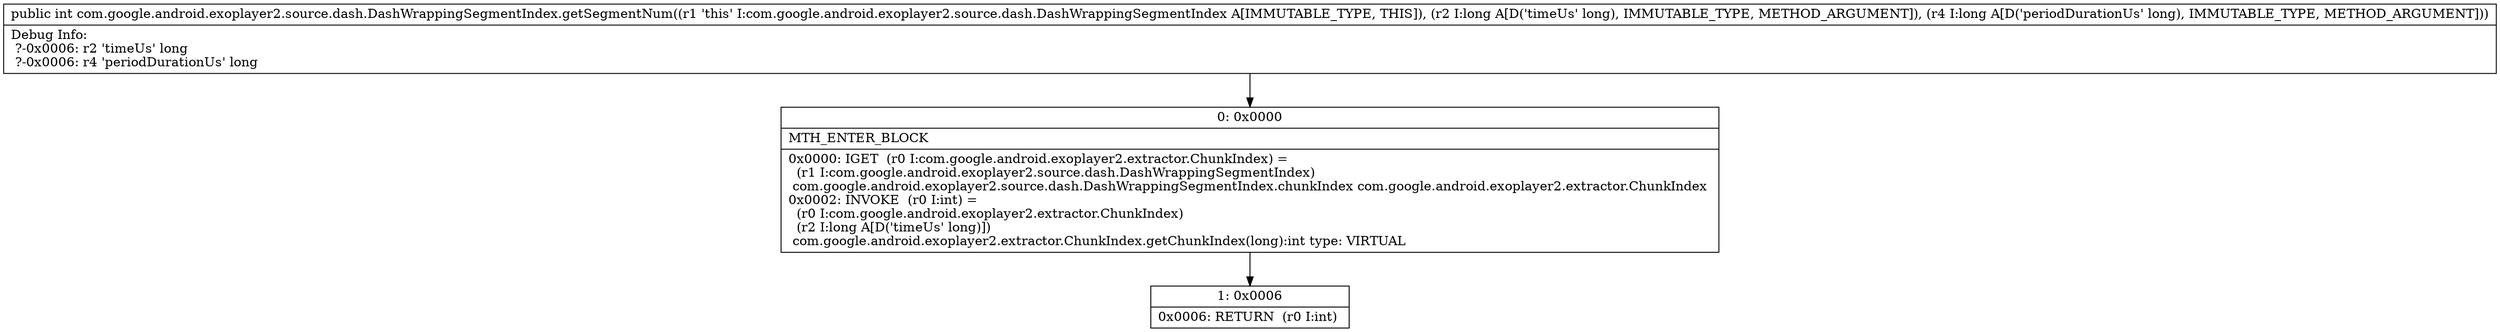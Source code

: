 digraph "CFG forcom.google.android.exoplayer2.source.dash.DashWrappingSegmentIndex.getSegmentNum(JJ)I" {
Node_0 [shape=record,label="{0\:\ 0x0000|MTH_ENTER_BLOCK\l|0x0000: IGET  (r0 I:com.google.android.exoplayer2.extractor.ChunkIndex) = \l  (r1 I:com.google.android.exoplayer2.source.dash.DashWrappingSegmentIndex)\l com.google.android.exoplayer2.source.dash.DashWrappingSegmentIndex.chunkIndex com.google.android.exoplayer2.extractor.ChunkIndex \l0x0002: INVOKE  (r0 I:int) = \l  (r0 I:com.google.android.exoplayer2.extractor.ChunkIndex)\l  (r2 I:long A[D('timeUs' long)])\l com.google.android.exoplayer2.extractor.ChunkIndex.getChunkIndex(long):int type: VIRTUAL \l}"];
Node_1 [shape=record,label="{1\:\ 0x0006|0x0006: RETURN  (r0 I:int) \l}"];
MethodNode[shape=record,label="{public int com.google.android.exoplayer2.source.dash.DashWrappingSegmentIndex.getSegmentNum((r1 'this' I:com.google.android.exoplayer2.source.dash.DashWrappingSegmentIndex A[IMMUTABLE_TYPE, THIS]), (r2 I:long A[D('timeUs' long), IMMUTABLE_TYPE, METHOD_ARGUMENT]), (r4 I:long A[D('periodDurationUs' long), IMMUTABLE_TYPE, METHOD_ARGUMENT]))  | Debug Info:\l  ?\-0x0006: r2 'timeUs' long\l  ?\-0x0006: r4 'periodDurationUs' long\l}"];
MethodNode -> Node_0;
Node_0 -> Node_1;
}

